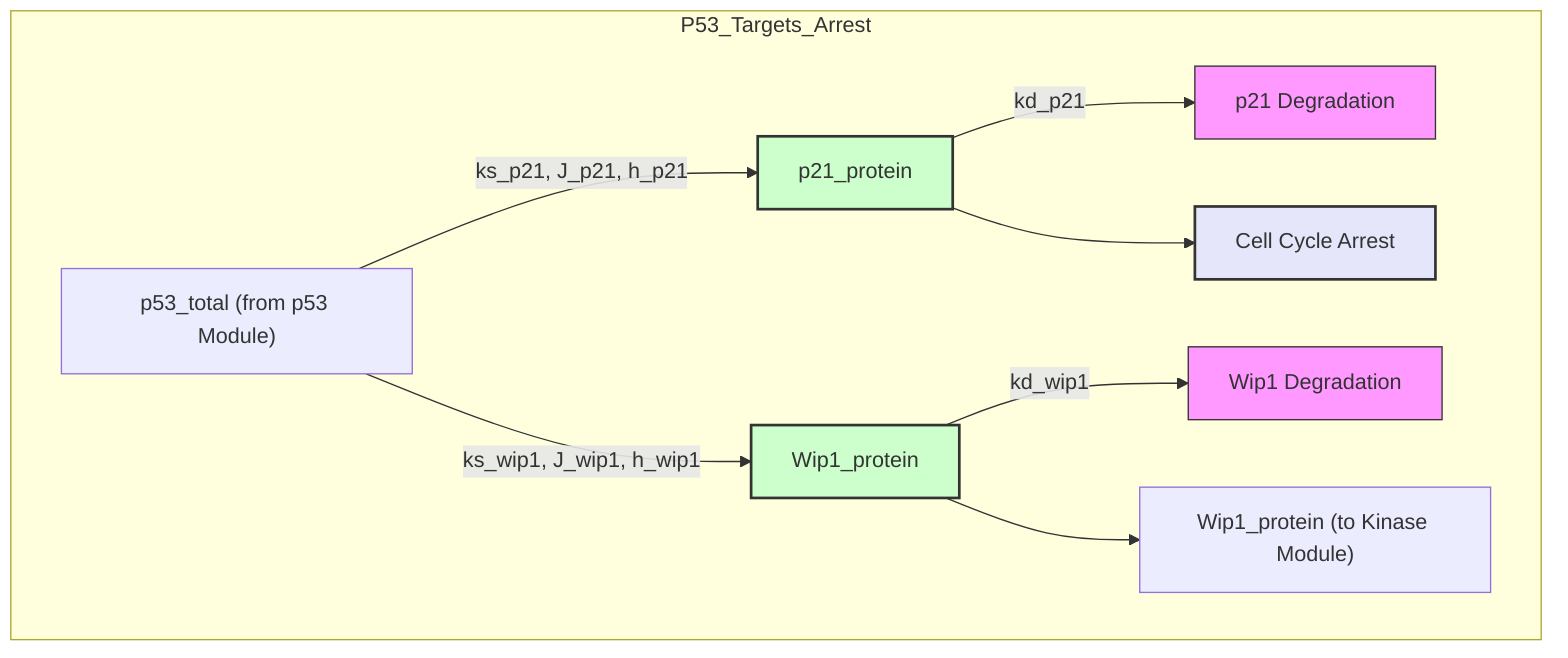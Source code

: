 graph TD
    subgraph P53_Targets_Arrest
        %% Inputs to this module
        p53_tot_input["p53_total (from p53 Module)"]

        %% Target Species
        p21_protein["p21_protein"]:::p53target
        Wip1_protein["Wip1_protein"]:::p53target

        %% Processes
        p53_tot_input -- "ks_p21, J_p21, h_p21" --> p21_protein
        p21_protein -- "kd_p21" --> Degrad_p21["p21 Degradation"]:::process

        p53_tot_input -- "ks_wip1, J_wip1, h_wip1" --> Wip1_protein
        Wip1_protein -- "kd_wip1" --> Degrad_Wip1["Wip1 Degradation"]:::process

        %% Outcomes
        p21_protein --> CellCycleArrest["Cell Cycle Arrest"]:::outcome

        %% Outputs from this module
        Wip1_protein_output["Wip1_protein (to Kinase Module)"]
        Wip1_protein --> Wip1_protein_output
    end
    classDef process fill:#f9f,stroke:#333,stroke-width:1px,color:#333;
    classDef p53target fill:#ccffcc,stroke:#333,stroke-width:2px;
    classDef outcome fill:#e6e6fa,stroke:#333,stroke-width:2px;